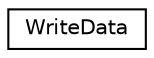 digraph G
{
  edge [fontname="Helvetica",fontsize="10",labelfontname="Helvetica",labelfontsize="10"];
  node [fontname="Helvetica",fontsize="10",shape=record];
  rankdir=LR;
  Node1 [label="WriteData",height=0.2,width=0.4,color="black", fillcolor="white", style="filled",URL="$d1/d19/structWriteData.html"];
}

